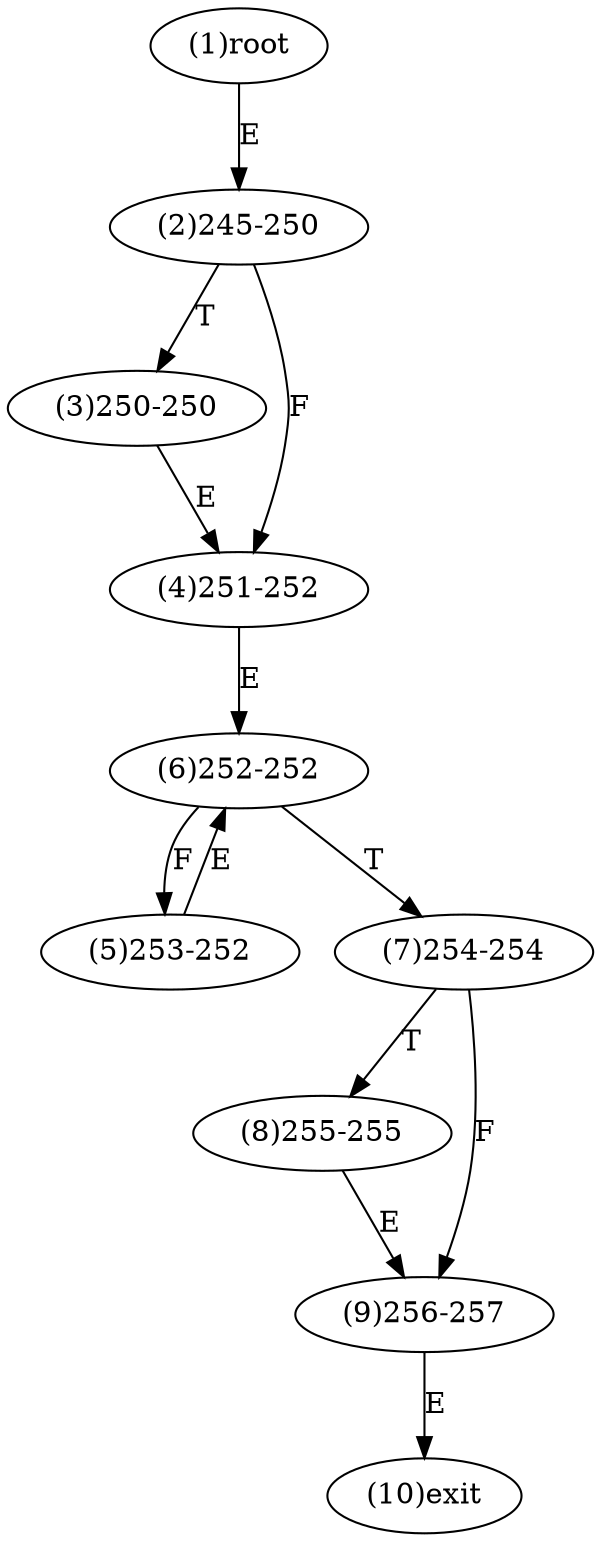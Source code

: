 digraph "" { 
1[ label="(1)root"];
2[ label="(2)245-250"];
3[ label="(3)250-250"];
4[ label="(4)251-252"];
5[ label="(5)253-252"];
6[ label="(6)252-252"];
7[ label="(7)254-254"];
8[ label="(8)255-255"];
9[ label="(9)256-257"];
10[ label="(10)exit"];
1->2[ label="E"];
2->4[ label="F"];
2->3[ label="T"];
3->4[ label="E"];
4->6[ label="E"];
5->6[ label="E"];
6->5[ label="F"];
6->7[ label="T"];
7->9[ label="F"];
7->8[ label="T"];
8->9[ label="E"];
9->10[ label="E"];
}